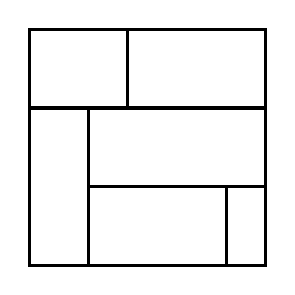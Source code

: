 \begin{tikzpicture}[very thick, scale=.5]
    \draw (0,4) rectangle (5/2,6);
    \draw (5/2,4) rectangle (6,6);
    \draw (0,0) rectangle (3/2,4);
    \draw (3/2,2) rectangle (6,4);
    \draw (3/2,0) rectangle (5,2);
    \draw (5,0) rectangle (6,2);
\end{tikzpicture}
